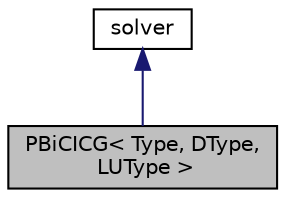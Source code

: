 digraph "PBiCICG&lt; Type, DType, LUType &gt;"
{
  bgcolor="transparent";
  edge [fontname="Helvetica",fontsize="10",labelfontname="Helvetica",labelfontsize="10"];
  node [fontname="Helvetica",fontsize="10",shape=record];
  Node1 [label="PBiCICG\< Type, DType,\l LUType \>",height=0.2,width=0.4,color="black", fillcolor="grey75", style="filled", fontcolor="black"];
  Node2 -> Node1 [dir="back",color="midnightblue",fontsize="10",style="solid",fontname="Helvetica"];
  Node2 [label="solver",height=0.2,width=0.4,color="black",URL="$a02387.html",tooltip="Abstract base-class for LduMatrix solvers. "];
}
